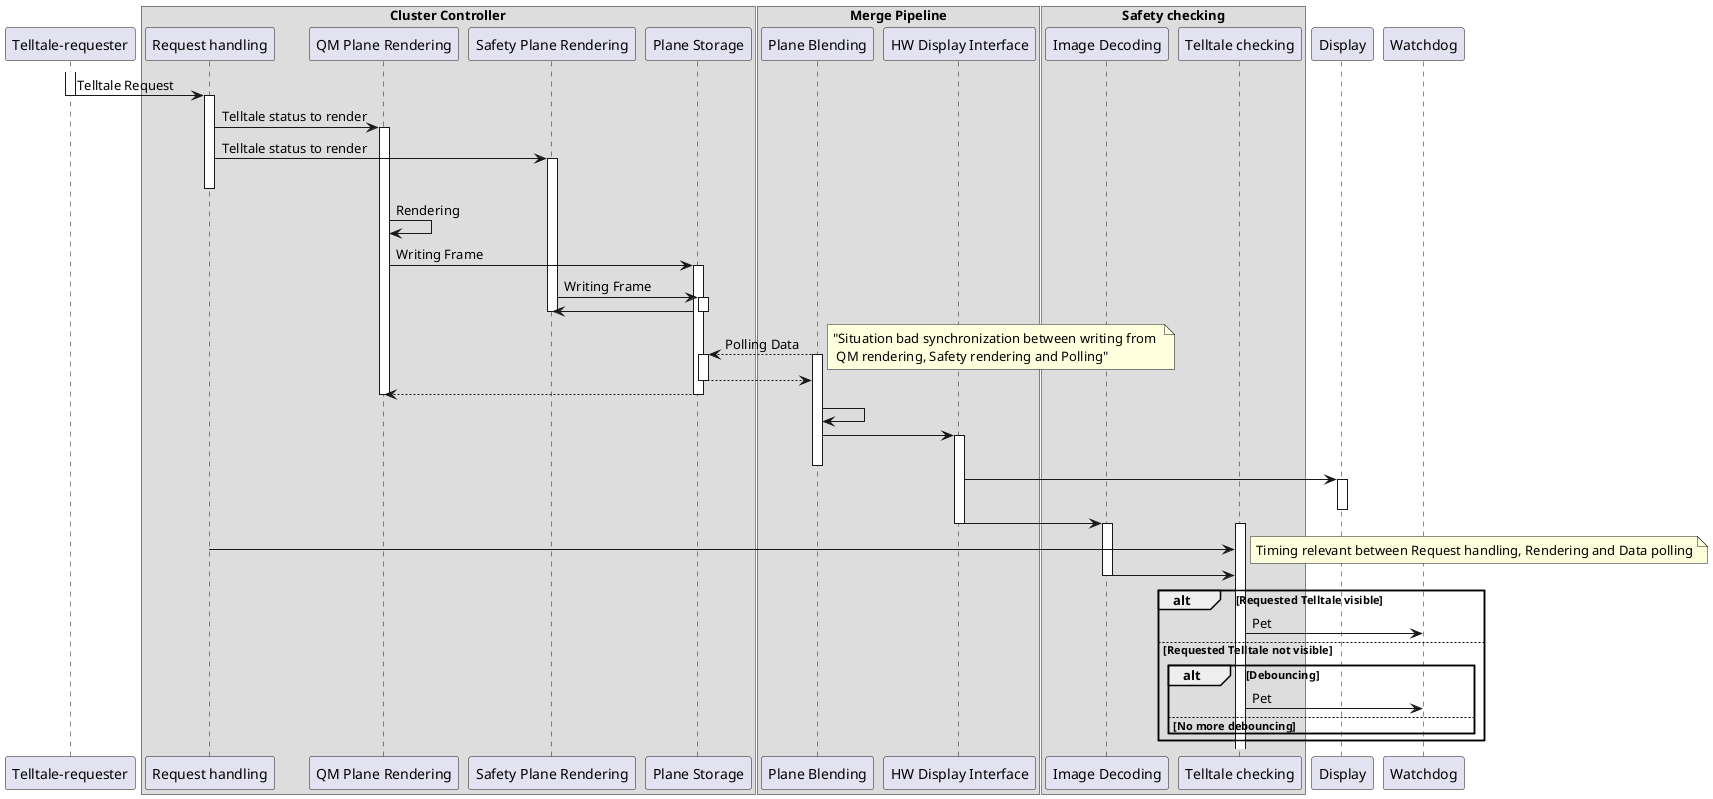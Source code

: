 @startuml
'skinparam wrapWidth 200
participant "Telltale-requester" as TR

box "Cluster Controller"
participant "Request handling"  as Request_handling order 5
participant "QM Plane Rendering" as Rendering_QM order 10
participant "Safety Plane Rendering" as Rendering_Safety order 13
participant "Plane Storage" as Plane_storage order 15

end box
box "Merge Pipeline"
'participant "Configuration Data" as Configuration_data order 35
participant "Plane Blending" as Plane_blending order 35
participant "HW Display Interface" as Display_Interface order 40
end box

box "Safety checking"
participant "Image Decoding" as Decoding order 45
participant "Telltale checking" as Telltale_checking order 50
end box

participant "Display" as Display order 55
'participant "Backlight" as Backlight order 40
participant "Watchdog" as WD order 60

activate TR
TR -> Request_handling : Telltale Request
deactivate TR 

activate Request_handling 
Request_handling -> Rendering_QM : Telltale status to render
activate Rendering_QM
Request_handling -> Rendering_Safety : Telltale status to render
activate Rendering_Safety 
deactivate Request_handling 

Rendering_QM -> Rendering_QM : Rendering
Rendering_QM -> Plane_storage : Writing Frame
activate Plane_storage

Rendering_Safety -> Plane_storage : Writing Frame
activate Plane_storage
Plane_storage -> Rendering_Safety
deactivate Plane_storage
deactivate Rendering_Safety

' Polling while frame is written
Plane_blending --> Plane_storage : Polling Data
note right: "Situation bad synchronization between writing from \n QM rendering, Safety rendering and Polling"
activate Plane_storage
activate Plane_blending
Plane_storage --> Plane_blending
deactivate Plane_storage
Plane_storage --> Rendering_QM 
deactivate Rendering_QM
deactivate Plane_storage

Plane_blending -> Plane_blending
Plane_blending -> Display_Interface
activate Display_Interface
deactivate Plane_blending
deactivate Plane_storage
 
Display_Interface-> Display
activate Display
deactivate Display 
Display_Interface -> Decoding
deactivate Display_Interface
activate Decoding
activate Telltale_checking
Request_handling -> Telltale_checking
note right: Timing relevant between Request handling, Rendering and Data polling
Decoding -> Telltale_checking
deactivate Decoding
' Telltale checking stuff
alt Requested Telltale visible
Telltale_checking -> WD : Pet
else Requested Telltale not visible
alt Debouncing 
Telltale_checking -> WD : Pet
else No more debouncing
end
end

@enduml